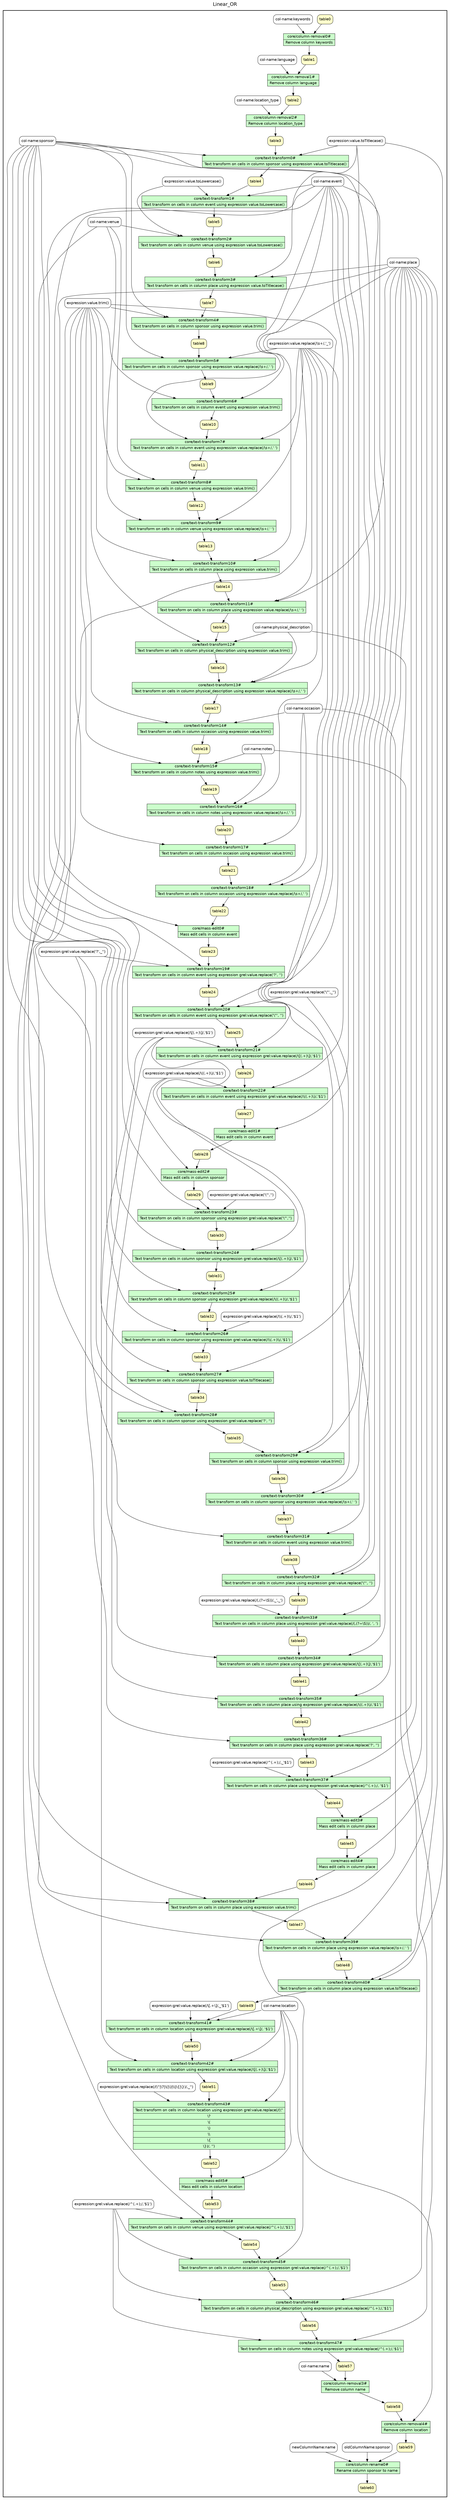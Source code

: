 
/* Start of top-level graph */
digraph Workflow {
rankdir=TB

/* Title for graph */
fontname=Helvetica; fontsize=18; labelloc=t
label=Linear_OR

/* Start of double cluster for drawing box around nodes in workflow */
subgraph cluster_workflow_box_outer { label=""; color=black; penwidth=2
subgraph cluster_workflow_box_inner { label=""; penwidth=0

/* Style for nodes representing atomic programs in workflow */
node[shape=box style=filled fillcolor="#CCFFCC" peripheries=1 fontname=Helvetica]

/* Nodes representing atomic programs in workflow */
"core/column-removal0#" [shape=record rankdir=LR label="{<f0> core/column-removal0# |<f1> Remove column keywords}"];
"core/column-removal1#" [shape=record rankdir=LR label="{<f0> core/column-removal1# |<f1> Remove column language}"];
"core/column-removal2#" [shape=record rankdir=LR label="{<f0> core/column-removal2# |<f1> Remove column location_type}"];
"core/text-transform0#" [shape=record rankdir=LR label="{<f0> core/text-transform0# |<f1> Text transform on cells in column sponsor using expression value.toTitlecase()}"];
"core/text-transform1#" [shape=record rankdir=LR label="{<f0> core/text-transform1# |<f1> Text transform on cells in column event using expression value.toLowercase()}"];
"core/text-transform2#" [shape=record rankdir=LR label="{<f0> core/text-transform2# |<f1> Text transform on cells in column venue using expression value.toLowercase()}"];
"core/text-transform3#" [shape=record rankdir=LR label="{<f0> core/text-transform3# |<f1> Text transform on cells in column place using expression value.toTitlecase()}"];
"core/text-transform4#" [shape=record rankdir=LR label="{<f0> core/text-transform4# |<f1> Text transform on cells in column sponsor using expression value.trim()}"];
"core/text-transform5#" [shape=record rankdir=LR label="{<f0> core/text-transform5# |<f1> Text transform on cells in column sponsor using expression value.replace(/\\s+/,' ')}"];
"core/text-transform6#" [shape=record rankdir=LR label="{<f0> core/text-transform6# |<f1> Text transform on cells in column event using expression value.trim()}"];
"core/text-transform7#" [shape=record rankdir=LR label="{<f0> core/text-transform7# |<f1> Text transform on cells in column event using expression value.replace(/\\s+/,' ')}"];
"core/text-transform8#" [shape=record rankdir=LR label="{<f0> core/text-transform8# |<f1> Text transform on cells in column venue using expression value.trim()}"];
"core/text-transform9#" [shape=record rankdir=LR label="{<f0> core/text-transform9# |<f1> Text transform on cells in column venue using expression value.replace(/\\s+/,' ')}"];
"core/text-transform10#" [shape=record rankdir=LR label="{<f0> core/text-transform10# |<f1> Text transform on cells in column place using expression value.trim()}"];
"core/text-transform11#" [shape=record rankdir=LR label="{<f0> core/text-transform11# |<f1> Text transform on cells in column place using expression value.replace(/\\s+/,' ')}"];
"core/text-transform12#" [shape=record rankdir=LR label="{<f0> core/text-transform12# |<f1> Text transform on cells in column physical_description using expression value.trim()}"];
"core/text-transform13#" [shape=record rankdir=LR label="{<f0> core/text-transform13# |<f1> Text transform on cells in column physical_description using expression value.replace(/\\s+/,' ')}"];
"core/text-transform14#" [shape=record rankdir=LR label="{<f0> core/text-transform14# |<f1> Text transform on cells in column occasion using expression value.trim()}"];
"core/text-transform15#" [shape=record rankdir=LR label="{<f0> core/text-transform15# |<f1> Text transform on cells in column notes using expression value.trim()}"];
"core/text-transform16#" [shape=record rankdir=LR label="{<f0> core/text-transform16# |<f1> Text transform on cells in column notes using expression value.replace(/\\s+/,' ')}"];
"core/text-transform17#" [shape=record rankdir=LR label="{<f0> core/text-transform17# |<f1> Text transform on cells in column occasion using expression value.trim()}"];
"core/text-transform18#" [shape=record rankdir=LR label="{<f0> core/text-transform18# |<f1> Text transform on cells in column occasion using expression value.replace(/\\s+/,' ')}"];
"core/mass-edit0#" [shape=record rankdir=LR label="{<f0> core/mass-edit0# |<f1> Mass edit cells in column event}"];
"core/text-transform19#" [shape=record rankdir=LR label="{<f0> core/text-transform19# |<f1> Text transform on cells in column event using expression grel\:value.replace('?', '')}"];
"core/text-transform20#" [shape=record rankdir=LR label="{<f0> core/text-transform20# |<f1> Text transform on cells in column event using expression grel\:value.replace('\\\"', '')}"];
"core/text-transform21#" [shape=record rankdir=LR label="{<f0> core/text-transform21# |<f1> Text transform on cells in column event using expression grel\:value.replace(/\\[(.+)\\]/,'$1')}"];
"core/text-transform22#" [shape=record rankdir=LR label="{<f0> core/text-transform22# |<f1> Text transform on cells in column event using expression grel\:value.replace(/\\((.+)\\)/,'$1')}"];
"core/mass-edit1#" [shape=record rankdir=LR label="{<f0> core/mass-edit1# |<f1> Mass edit cells in column event}"];
"core/mass-edit2#" [shape=record rankdir=LR label="{<f0> core/mass-edit2# |<f1> Mass edit cells in column sponsor}"];
"core/text-transform23#" [shape=record rankdir=LR label="{<f0> core/text-transform23# |<f1> Text transform on cells in column sponsor using expression grel\:value.replace('\\\"','')}"];
"core/text-transform24#" [shape=record rankdir=LR label="{<f0> core/text-transform24# |<f1> Text transform on cells in column sponsor using expression grel\:value.replace(/\\[(.+)\\]/,'$1')}"];
"core/text-transform25#" [shape=record rankdir=LR label="{<f0> core/text-transform25# |<f1> Text transform on cells in column sponsor using expression grel\:value.replace(/\\((.+)\\)/,'$1')}"];
"core/text-transform26#" [shape=record rankdir=LR label="{<f0> core/text-transform26# |<f1> Text transform on cells in column sponsor using expression grel\:value.replace(/\\\\(.+)\\\\/,'$1')}"];
"core/text-transform27#" [shape=record rankdir=LR label="{<f0> core/text-transform27# |<f1> Text transform on cells in column sponsor using expression value.toTitlecase()}"];
"core/text-transform28#" [shape=record rankdir=LR label="{<f0> core/text-transform28# |<f1> Text transform on cells in column sponsor using expression grel\:value.replace('?', '')}"];
"core/text-transform29#" [shape=record rankdir=LR label="{<f0> core/text-transform29# |<f1> Text transform on cells in column sponsor using expression value.trim()}"];
"core/text-transform30#" [shape=record rankdir=LR label="{<f0> core/text-transform30# |<f1> Text transform on cells in column sponsor using expression value.replace(/\\s+/,' ')}"];
"core/text-transform31#" [shape=record rankdir=LR label="{<f0> core/text-transform31# |<f1> Text transform on cells in column event using expression value.trim()}"];
"core/text-transform32#" [shape=record rankdir=LR label="{<f0> core/text-transform32# |<f1> Text transform on cells in column place using expression grel\:value.replace('\\\"', '')}"];
"core/text-transform33#" [shape=record rankdir=LR label="{<f0> core/text-transform33# |<f1> Text transform on cells in column place using expression grel\:value.replace(/(,(?=\\S))/, ', ')}"];
"core/text-transform34#" [shape=record rankdir=LR label="{<f0> core/text-transform34# |<f1> Text transform on cells in column place using expression grel\:value.replace(/\\[(.+)\\]/,'$1')}"];
"core/text-transform35#" [shape=record rankdir=LR label="{<f0> core/text-transform35# |<f1> Text transform on cells in column place using expression grel\:value.replace(/\\((.+)\\)/,'$1')}"];
"core/text-transform36#" [shape=record rankdir=LR label="{<f0> core/text-transform36# |<f1> Text transform on cells in column place using expression grel\:value.replace('?', '')}"];
"core/text-transform37#" [shape=record rankdir=LR label="{<f0> core/text-transform37# |<f1> Text transform on cells in column place using expression grel\:value.replace(/^(.+);/, '$1')}"];
"core/mass-edit3#" [shape=record rankdir=LR label="{<f0> core/mass-edit3# |<f1> Mass edit cells in column place}"];
"core/mass-edit4#" [shape=record rankdir=LR label="{<f0> core/mass-edit4# |<f1> Mass edit cells in column place}"];
"core/text-transform38#" [shape=record rankdir=LR label="{<f0> core/text-transform38# |<f1> Text transform on cells in column place using expression value.trim()}"];
"core/text-transform39#" [shape=record rankdir=LR label="{<f0> core/text-transform39# |<f1> Text transform on cells in column place using expression value.replace(/\\s+/,' ')}"];
"core/text-transform40#" [shape=record rankdir=LR label="{<f0> core/text-transform40# |<f1> Text transform on cells in column place using expression value.toTitlecase()}"];
"core/text-transform41#" [shape=record rankdir=LR label="{<f0> core/text-transform41# |<f1> Text transform on cells in column location using expression grel\:value.replace(/\\[.+\\]/, '$1')}"];
"core/text-transform42#" [shape=record rankdir=LR label="{<f0> core/text-transform42# |<f1> Text transform on cells in column location using expression grel\:value.replace(/\\[(.+)\\]/,'$1')}"];
"core/text-transform43#" [shape=record rankdir=LR label="{<f0> core/text-transform43# |<f1> Text transform on cells in column location using expression grel\:value.replace(/(\\\"|\\?|\\(|\\)|\\\\|\\\{|\\\})/, '')}"];
"core/mass-edit5#" [shape=record rankdir=LR label="{<f0> core/mass-edit5# |<f1> Mass edit cells in column location}"];
"core/text-transform44#" [shape=record rankdir=LR label="{<f0> core/text-transform44# |<f1> Text transform on cells in column venue using expression grel\:value.replace(/^(.+);/,'$1')}"];
"core/text-transform45#" [shape=record rankdir=LR label="{<f0> core/text-transform45# |<f1> Text transform on cells in column occasion using expression grel\:value.replace(/^(.+);/,'$1')}"];
"core/text-transform46#" [shape=record rankdir=LR label="{<f0> core/text-transform46# |<f1> Text transform on cells in column physical_description using expression grel\:value.replace(/^(.+);/,'$1')}"];
"core/text-transform47#" [shape=record rankdir=LR label="{<f0> core/text-transform47# |<f1> Text transform on cells in column notes using expression grel\:value.replace(/^(.+);/,'$1')}"];
"core/column-removal3#" [shape=record rankdir=LR label="{<f0> core/column-removal3# |<f1> Remove column name}"];
"core/column-removal4#" [shape=record rankdir=LR label="{<f0> core/column-removal4# |<f1> Remove column location}"];
"core/column-rename0#" [shape=record rankdir=LR label="{<f0> core/column-rename0# |<f1> Rename column sponsor to name}"];

/* Style for nodes representing non-parameter data channels in workflow */
node[shape=box style="rounded,filled" fillcolor="#FFFFCC" peripheries=1 fontname=Helvetica]

/* Nodes for non-parameter data channels in workflow */
table60
table0
table1
table2
table3
table4
table5
table6
table7
table8
table9
table10
table11
table12
table13
table14
table15
table16
table17
table18
table19
table20
table21
table22
table23
table24
table25
table26
table27
table28
table29
table30
table31
table32
table33
table34
table35
table36
table37
table38
table39
table40
table41
table42
table43
table44
table45
table46
table47
table48
table49
table50
table51
table52
table53
table54
table55
table56
table57
table58
table59

/* Style for nodes representing parameter channels in workflow */
node[shape=box style="rounded,filled" fillcolor="#FCFCFC" peripheries=1 fontname=Helvetica]

/* Nodes representing parameter channels in workflow */
"col-name:keywords"
"col-name:language"
"col-name:location_type"
"col-name:sponsor"
"expression:value.toTitlecase()"
"col-name:event"
"expression:value.toLowercase()"
"col-name:venue"
"col-name:place"
"expression:value.trim()"
"expression:value.replace(/\\s+/,'_')"
"col-name:physical_description"
"col-name:occasion"
"col-name:notes"
"expression:grel:value.replace('?',_'')"
"expression:grel:value.replace('\\\"',_'')"
"expression:grel:value.replace(/\\[(.+)\\]/,'$1')"
"expression:grel:value.replace(/\\((.+)\\)/,'$1')"
"expression:grel:value.replace('\\\"','')"
"expression:grel:value.replace(/\\\\(.+)\\\\/,'$1')"
"expression:grel:value.replace(/(,(?=\\S))/,_',_')"
"expression:grel:value.replace(/^(.+);/,_'$1')"
"col-name:location"
"expression:grel:value.replace(/\\[.+\\]/,_'$1')"
"expression:grel:value.replace(/(\\\"|\\?|\\(|\\)|\\\\|\\{|\\})/,_'')"
"expression:grel:value.replace(/^(.+);/,'$1')"
"col-name:name"
"oldColumnName:sponsor"
"newColumnName:name"

/* Edges representing connections between programs and channels */
"core/column-removal0#" -> table1
"col-name:keywords" -> "core/column-removal0#"
table0 -> "core/column-removal0#"
"core/column-removal1#" -> table2
"col-name:language" -> "core/column-removal1#"
table1 -> "core/column-removal1#"
"core/column-removal2#" -> table3
"col-name:location_type" -> "core/column-removal2#"
table2 -> "core/column-removal2#"
"core/text-transform0#" -> table4
"col-name:sponsor" -> "core/text-transform0#"
"expression:value.toTitlecase()" -> "core/text-transform0#"
table3 -> "core/text-transform0#"
"core/text-transform1#" -> table5
"col-name:event" -> "core/text-transform1#"
"expression:value.toLowercase()" -> "core/text-transform1#"
table4 -> "core/text-transform1#"
"core/text-transform2#" -> table6
"col-name:venue" -> "core/text-transform2#"
"expression:value.toLowercase()" -> "core/text-transform2#"
table5 -> "core/text-transform2#"
"core/text-transform3#" -> table7
"col-name:place" -> "core/text-transform3#"
"expression:value.toTitlecase()" -> "core/text-transform3#"
table6 -> "core/text-transform3#"
"core/text-transform4#" -> table8
"col-name:sponsor" -> "core/text-transform4#"
"expression:value.trim()" -> "core/text-transform4#"
table7 -> "core/text-transform4#"
"core/text-transform5#" -> table9
"col-name:sponsor" -> "core/text-transform5#"
"expression:value.replace(/\\s+/,'_')" -> "core/text-transform5#"
table8 -> "core/text-transform5#"
"core/text-transform6#" -> table10
"col-name:event" -> "core/text-transform6#"
"expression:value.trim()" -> "core/text-transform6#"
table9 -> "core/text-transform6#"
"core/text-transform7#" -> table11
"col-name:event" -> "core/text-transform7#"
"expression:value.replace(/\\s+/,'_')" -> "core/text-transform7#"
table10 -> "core/text-transform7#"
"core/text-transform8#" -> table12
"col-name:venue" -> "core/text-transform8#"
"expression:value.trim()" -> "core/text-transform8#"
table11 -> "core/text-transform8#"
"core/text-transform9#" -> table13
"col-name:venue" -> "core/text-transform9#"
"expression:value.replace(/\\s+/,'_')" -> "core/text-transform9#"
table12 -> "core/text-transform9#"
"core/text-transform10#" -> table14
"col-name:place" -> "core/text-transform10#"
"expression:value.trim()" -> "core/text-transform10#"
table13 -> "core/text-transform10#"
"core/text-transform11#" -> table15
"col-name:place" -> "core/text-transform11#"
"expression:value.replace(/\\s+/,'_')" -> "core/text-transform11#"
table14 -> "core/text-transform11#"
"core/text-transform12#" -> table16
"col-name:physical_description" -> "core/text-transform12#"
"expression:value.trim()" -> "core/text-transform12#"
table15 -> "core/text-transform12#"
"core/text-transform13#" -> table17
"col-name:physical_description" -> "core/text-transform13#"
"expression:value.replace(/\\s+/,'_')" -> "core/text-transform13#"
table16 -> "core/text-transform13#"
"core/text-transform14#" -> table18
"col-name:occasion" -> "core/text-transform14#"
"expression:value.trim()" -> "core/text-transform14#"
table17 -> "core/text-transform14#"
"core/text-transform15#" -> table19
"col-name:notes" -> "core/text-transform15#"
"expression:value.trim()" -> "core/text-transform15#"
table18 -> "core/text-transform15#"
"core/text-transform16#" -> table20
"col-name:notes" -> "core/text-transform16#"
"expression:value.replace(/\\s+/,'_')" -> "core/text-transform16#"
table19 -> "core/text-transform16#"
"core/text-transform17#" -> table21
"col-name:occasion" -> "core/text-transform17#"
"expression:value.trim()" -> "core/text-transform17#"
table20 -> "core/text-transform17#"
"core/text-transform18#" -> table22
"col-name:occasion" -> "core/text-transform18#"
"expression:value.replace(/\\s+/,'_')" -> "core/text-transform18#"
table21 -> "core/text-transform18#"
"core/mass-edit0#" -> table23
"col-name:event" -> "core/mass-edit0#"
table22 -> "core/mass-edit0#"
"core/text-transform19#" -> table24
"col-name:event" -> "core/text-transform19#"
"expression:grel:value.replace('?',_'')" -> "core/text-transform19#"
table23 -> "core/text-transform19#"
"core/text-transform20#" -> table25
"col-name:event" -> "core/text-transform20#"
"expression:grel:value.replace('\\\"',_'')" -> "core/text-transform20#"
table24 -> "core/text-transform20#"
"core/text-transform21#" -> table26
"col-name:event" -> "core/text-transform21#"
"expression:grel:value.replace(/\\[(.+)\\]/,'$1')" -> "core/text-transform21#"
table25 -> "core/text-transform21#"
"core/text-transform22#" -> table27
"col-name:event" -> "core/text-transform22#"
"expression:grel:value.replace(/\\((.+)\\)/,'$1')" -> "core/text-transform22#"
table26 -> "core/text-transform22#"
"core/mass-edit1#" -> table28
"col-name:event" -> "core/mass-edit1#"
table27 -> "core/mass-edit1#"
"core/mass-edit2#" -> table29
"col-name:sponsor" -> "core/mass-edit2#"
table28 -> "core/mass-edit2#"
"core/text-transform23#" -> table30
"col-name:sponsor" -> "core/text-transform23#"
"expression:grel:value.replace('\\\"','')" -> "core/text-transform23#"
table29 -> "core/text-transform23#"
"core/text-transform24#" -> table31
"col-name:sponsor" -> "core/text-transform24#"
"expression:grel:value.replace(/\\[(.+)\\]/,'$1')" -> "core/text-transform24#"
table30 -> "core/text-transform24#"
"core/text-transform25#" -> table32
"col-name:sponsor" -> "core/text-transform25#"
"expression:grel:value.replace(/\\((.+)\\)/,'$1')" -> "core/text-transform25#"
table31 -> "core/text-transform25#"
"core/text-transform26#" -> table33
"col-name:sponsor" -> "core/text-transform26#"
"expression:grel:value.replace(/\\\\(.+)\\\\/,'$1')" -> "core/text-transform26#"
table32 -> "core/text-transform26#"
"core/text-transform27#" -> table34
"col-name:sponsor" -> "core/text-transform27#"
"expression:value.toTitlecase()" -> "core/text-transform27#"
table33 -> "core/text-transform27#"
"core/text-transform28#" -> table35
"col-name:sponsor" -> "core/text-transform28#"
"expression:grel:value.replace('?',_'')" -> "core/text-transform28#"
table34 -> "core/text-transform28#"
"core/text-transform29#" -> table36
"col-name:sponsor" -> "core/text-transform29#"
"expression:value.trim()" -> "core/text-transform29#"
table35 -> "core/text-transform29#"
"core/text-transform30#" -> table37
"col-name:sponsor" -> "core/text-transform30#"
"expression:value.replace(/\\s+/,'_')" -> "core/text-transform30#"
table36 -> "core/text-transform30#"
"core/text-transform31#" -> table38
"col-name:event" -> "core/text-transform31#"
"expression:value.trim()" -> "core/text-transform31#"
table37 -> "core/text-transform31#"
"core/text-transform32#" -> table39
"col-name:place" -> "core/text-transform32#"
"expression:grel:value.replace('\\\"',_'')" -> "core/text-transform32#"
table38 -> "core/text-transform32#"
"core/text-transform33#" -> table40
"col-name:place" -> "core/text-transform33#"
"expression:grel:value.replace(/(,(?=\\S))/,_',_')" -> "core/text-transform33#"
table39 -> "core/text-transform33#"
"core/text-transform34#" -> table41
"col-name:place" -> "core/text-transform34#"
"expression:grel:value.replace(/\\[(.+)\\]/,'$1')" -> "core/text-transform34#"
table40 -> "core/text-transform34#"
"core/text-transform35#" -> table42
"col-name:place" -> "core/text-transform35#"
"expression:grel:value.replace(/\\((.+)\\)/,'$1')" -> "core/text-transform35#"
table41 -> "core/text-transform35#"
"core/text-transform36#" -> table43
"col-name:place" -> "core/text-transform36#"
"expression:grel:value.replace('?',_'')" -> "core/text-transform36#"
table42 -> "core/text-transform36#"
"core/text-transform37#" -> table44
"col-name:place" -> "core/text-transform37#"
"expression:grel:value.replace(/^(.+);/,_'$1')" -> "core/text-transform37#"
table43 -> "core/text-transform37#"
"core/mass-edit3#" -> table45
"col-name:place" -> "core/mass-edit3#"
table44 -> "core/mass-edit3#"
"core/mass-edit4#" -> table46
"col-name:place" -> "core/mass-edit4#"
table45 -> "core/mass-edit4#"
"core/text-transform38#" -> table47
"col-name:place" -> "core/text-transform38#"
"expression:value.trim()" -> "core/text-transform38#"
table46 -> "core/text-transform38#"
"core/text-transform39#" -> table48
"col-name:place" -> "core/text-transform39#"
"expression:value.replace(/\\s+/,'_')" -> "core/text-transform39#"
table47 -> "core/text-transform39#"
"core/text-transform40#" -> table49
"col-name:place" -> "core/text-transform40#"
"expression:value.toTitlecase()" -> "core/text-transform40#"
table48 -> "core/text-transform40#"
"core/text-transform41#" -> table50
"col-name:location" -> "core/text-transform41#"
"expression:grel:value.replace(/\\[.+\\]/,_'$1')" -> "core/text-transform41#"
table49 -> "core/text-transform41#"
"core/text-transform42#" -> table51
"col-name:location" -> "core/text-transform42#"
"expression:grel:value.replace(/\\[(.+)\\]/,'$1')" -> "core/text-transform42#"
table50 -> "core/text-transform42#"
"core/text-transform43#" -> table52
"col-name:location" -> "core/text-transform43#"
"expression:grel:value.replace(/(\\\"|\\?|\\(|\\)|\\\\|\\{|\\})/,_'')" -> "core/text-transform43#"
table51 -> "core/text-transform43#"
"core/mass-edit5#" -> table53
"col-name:location" -> "core/mass-edit5#"
table52 -> "core/mass-edit5#"
"core/text-transform44#" -> table54
"col-name:venue" -> "core/text-transform44#"
"expression:grel:value.replace(/^(.+);/,'$1')" -> "core/text-transform44#"
table53 -> "core/text-transform44#"
"core/text-transform45#" -> table55
"col-name:occasion" -> "core/text-transform45#"
"expression:grel:value.replace(/^(.+);/,'$1')" -> "core/text-transform45#"
table54 -> "core/text-transform45#"
"core/text-transform46#" -> table56
"col-name:physical_description" -> "core/text-transform46#"
"expression:grel:value.replace(/^(.+);/,'$1')" -> "core/text-transform46#"
table55 -> "core/text-transform46#"
"core/text-transform47#" -> table57
"col-name:notes" -> "core/text-transform47#"
"expression:grel:value.replace(/^(.+);/,'$1')" -> "core/text-transform47#"
table56 -> "core/text-transform47#"
"core/column-removal3#" -> table58
"col-name:name" -> "core/column-removal3#"
table57 -> "core/column-removal3#"
"core/column-removal4#" -> table59
"col-name:location" -> "core/column-removal4#"
table58 -> "core/column-removal4#"
"core/column-rename0#" -> table60
"oldColumnName:sponsor" -> "core/column-rename0#"
"newColumnName:name" -> "core/column-rename0#"
table59 -> "core/column-rename0#"

/* End of double cluster for drawing box around nodes in workflow */
}}

/* End of top-level graph */
}
